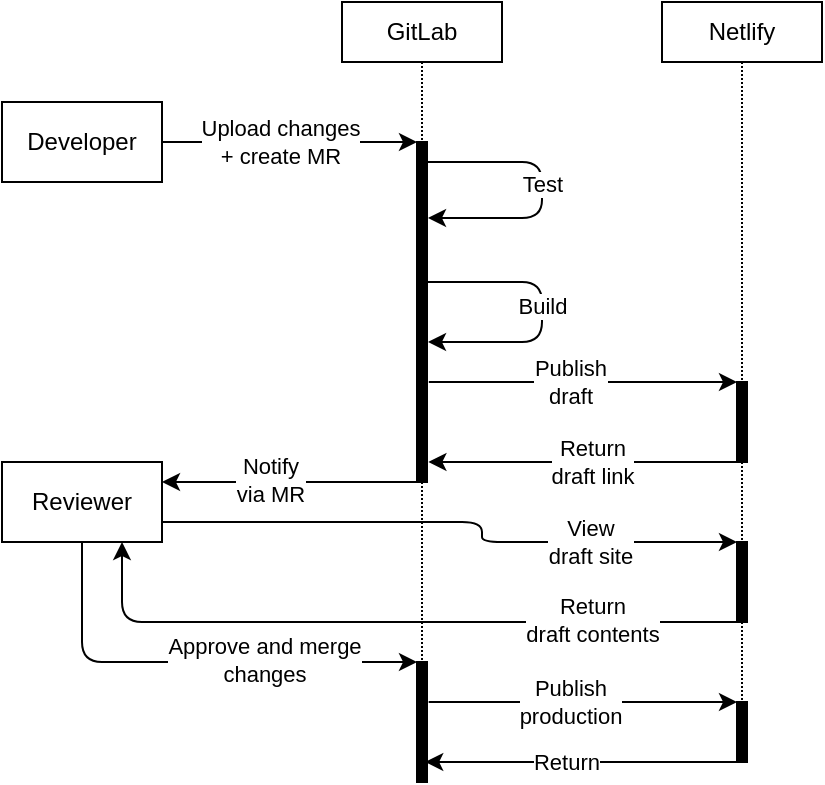 <mxfile scale="1.5" border="20">
    <diagram id="i0sKao4myUUgs_HyIBPg" name="Page-1">
        <mxGraphModel dx="793" dy="1174" grid="1" gridSize="10" guides="1" tooltips="1" connect="1" arrows="1" fold="1" page="1" pageScale="1" pageWidth="1200" pageHeight="1600" math="0" shadow="0">
            <root>
                <mxCell id="0"/>
                <mxCell id="1" parent="0"/>
                <mxCell id="3" value="Developer" style="rounded=0;whiteSpace=wrap;html=1;" parent="1" vertex="1">
                    <mxGeometry x="110" y="340" width="80" height="40" as="geometry"/>
                </mxCell>
                <mxCell id="56" style="edgeStyle=none;rounded=0;orthogonalLoop=1;jettySize=auto;html=1;exitX=0.5;exitY=1;exitDx=0;exitDy=0;entryX=0.5;entryY=0;entryDx=0;entryDy=0;endArrow=none;endFill=0;dashed=1;dashPattern=1 1;" parent="1" source="4" target="26" edge="1">
                    <mxGeometry relative="1" as="geometry"/>
                </mxCell>
                <mxCell id="4" value="GitLab" style="rounded=0;whiteSpace=wrap;html=1;" parent="1" vertex="1">
                    <mxGeometry x="280" y="290" width="80" height="30" as="geometry"/>
                </mxCell>
                <mxCell id="58" style="edgeStyle=none;rounded=0;orthogonalLoop=1;jettySize=auto;html=1;exitX=0.5;exitY=1;exitDx=0;exitDy=0;entryX=0.5;entryY=0;entryDx=0;entryDy=0;dashed=1;dashPattern=1 1;endArrow=none;endFill=0;" parent="1" source="5" target="23" edge="1">
                    <mxGeometry relative="1" as="geometry"/>
                </mxCell>
                <mxCell id="5" value="Netlify" style="rounded=0;whiteSpace=wrap;html=1;" parent="1" vertex="1">
                    <mxGeometry x="440" y="290" width="80" height="30" as="geometry"/>
                </mxCell>
                <mxCell id="40" style="edgeStyle=orthogonalEdgeStyle;rounded=1;orthogonalLoop=1;jettySize=auto;html=1;exitX=0.5;exitY=1;exitDx=0;exitDy=0;entryX=0;entryY=0;entryDx=0;entryDy=0;endArrow=classic;endFill=1;" parent="1" source="6" target="39" edge="1">
                    <mxGeometry relative="1" as="geometry">
                        <Array as="points">
                            <mxPoint x="150" y="620"/>
                        </Array>
                    </mxGeometry>
                </mxCell>
                <mxCell id="61" value="Approve and merge&lt;br&gt;changes" style="edgeLabel;html=1;align=center;verticalAlign=middle;resizable=0;points=[];" parent="40" vertex="1" connectable="0">
                    <mxGeometry x="0.324" y="1" relative="1" as="geometry">
                        <mxPoint as="offset"/>
                    </mxGeometry>
                </mxCell>
                <mxCell id="50" style="edgeStyle=orthogonalEdgeStyle;rounded=1;orthogonalLoop=1;jettySize=auto;html=1;exitX=1;exitY=0.75;exitDx=0;exitDy=0;entryX=0;entryY=0;entryDx=0;entryDy=0;endArrow=classic;endFill=1;" parent="1" source="6" target="49" edge="1">
                    <mxGeometry relative="1" as="geometry">
                        <Array as="points">
                            <mxPoint x="350" y="550"/>
                            <mxPoint x="350" y="560"/>
                        </Array>
                    </mxGeometry>
                </mxCell>
                <mxCell id="63" value="View&lt;br&gt;draft site" style="edgeLabel;html=1;align=center;verticalAlign=middle;resizable=0;points=[];" parent="50" vertex="1" connectable="0">
                    <mxGeometry x="0.507" relative="1" as="geometry">
                        <mxPoint as="offset"/>
                    </mxGeometry>
                </mxCell>
                <mxCell id="6" value="Reviewer" style="rounded=0;whiteSpace=wrap;html=1;" parent="1" vertex="1">
                    <mxGeometry x="110" y="520" width="80" height="40" as="geometry"/>
                </mxCell>
                <mxCell id="24" style="rounded=0;orthogonalLoop=1;jettySize=auto;html=1;exitX=1;exitY=0.5;exitDx=0;exitDy=0;endArrow=classic;endFill=1;entryX=0;entryY=0;entryDx=0;entryDy=0;" parent="1" source="3" target="26" edge="1">
                    <mxGeometry relative="1" as="geometry">
                        <mxPoint x="162.5" y="342.5" as="sourcePoint"/>
                        <mxPoint x="250" y="420" as="targetPoint"/>
                    </mxGeometry>
                </mxCell>
                <mxCell id="68" value="Upload changes&lt;br&gt;+ create MR" style="edgeLabel;html=1;align=center;verticalAlign=middle;resizable=0;points=[];" parent="24" vertex="1" connectable="0">
                    <mxGeometry x="-0.071" relative="1" as="geometry">
                        <mxPoint as="offset"/>
                    </mxGeometry>
                </mxCell>
                <mxCell id="35" style="rounded=0;orthogonalLoop=1;jettySize=auto;html=1;exitX=0;exitY=1;exitDx=0;exitDy=0;entryX=1.14;entryY=0.941;entryDx=0;entryDy=0;entryPerimeter=0;endArrow=classic;endFill=1;" parent="1" source="23" target="26" edge="1">
                    <mxGeometry relative="1" as="geometry"/>
                </mxCell>
                <mxCell id="36" value="Return&lt;br&gt;draft&amp;nbsp;link" style="edgeLabel;html=1;align=center;verticalAlign=middle;resizable=0;points=[];" parent="35" vertex="1" connectable="0">
                    <mxGeometry x="-0.061" relative="1" as="geometry">
                        <mxPoint as="offset"/>
                    </mxGeometry>
                </mxCell>
                <mxCell id="59" style="edgeStyle=none;rounded=0;orthogonalLoop=1;jettySize=auto;html=1;exitX=0.5;exitY=1;exitDx=0;exitDy=0;entryX=0.5;entryY=0;entryDx=0;entryDy=0;dashed=1;dashPattern=1 1;endArrow=none;endFill=0;" parent="1" source="23" target="49" edge="1">
                    <mxGeometry relative="1" as="geometry"/>
                </mxCell>
                <mxCell id="23" value="" style="rounded=0;whiteSpace=wrap;html=1;fillColor=#000000;" parent="1" vertex="1">
                    <mxGeometry x="477.5" y="480" width="5" height="40" as="geometry"/>
                </mxCell>
                <mxCell id="37" style="edgeStyle=none;rounded=0;orthogonalLoop=1;jettySize=auto;html=1;exitX=0;exitY=1;exitDx=0;exitDy=0;entryX=1;entryY=0.25;entryDx=0;entryDy=0;endArrow=classic;endFill=1;" parent="1" source="26" target="6" edge="1">
                    <mxGeometry relative="1" as="geometry"/>
                </mxCell>
                <mxCell id="38" value="Notify&lt;br&gt;via MR" style="edgeLabel;html=1;align=center;verticalAlign=middle;resizable=0;points=[];" parent="37" vertex="1" connectable="0">
                    <mxGeometry x="0.16" y="-1" relative="1" as="geometry">
                        <mxPoint as="offset"/>
                    </mxGeometry>
                </mxCell>
                <mxCell id="57" style="edgeStyle=none;rounded=0;orthogonalLoop=1;jettySize=auto;html=1;exitX=0.5;exitY=1;exitDx=0;exitDy=0;entryX=0.5;entryY=0;entryDx=0;entryDy=0;dashed=1;dashPattern=1 1;endArrow=none;endFill=0;" parent="1" source="26" target="39" edge="1">
                    <mxGeometry relative="1" as="geometry"/>
                </mxCell>
                <mxCell id="26" value="" style="rounded=0;whiteSpace=wrap;html=1;fillColor=#000000;" parent="1" vertex="1">
                    <mxGeometry x="317.5" y="360" width="5" height="170" as="geometry"/>
                </mxCell>
                <mxCell id="27" style="edgeStyle=orthogonalEdgeStyle;rounded=1;orthogonalLoop=1;jettySize=auto;html=1;endArrow=classic;endFill=1;" parent="1" edge="1">
                    <mxGeometry relative="1" as="geometry">
                        <mxPoint x="323" y="370" as="sourcePoint"/>
                        <mxPoint x="323" y="398" as="targetPoint"/>
                        <Array as="points">
                            <mxPoint x="380" y="370"/>
                            <mxPoint x="380" y="398"/>
                        </Array>
                    </mxGeometry>
                </mxCell>
                <mxCell id="64" value="Test" style="edgeLabel;html=1;align=center;verticalAlign=middle;resizable=0;points=[];" parent="27" vertex="1" connectable="0">
                    <mxGeometry x="-0.041" relative="1" as="geometry">
                        <mxPoint as="offset"/>
                    </mxGeometry>
                </mxCell>
                <mxCell id="29" style="edgeStyle=orthogonalEdgeStyle;rounded=1;orthogonalLoop=1;jettySize=auto;html=1;exitX=1.1;exitY=0.412;exitDx=0;exitDy=0;endArrow=classic;endFill=1;exitPerimeter=0;" parent="1" source="26" edge="1">
                    <mxGeometry relative="1" as="geometry">
                        <mxPoint x="332.5" y="430.0" as="sourcePoint"/>
                        <mxPoint x="323" y="460" as="targetPoint"/>
                        <Array as="points">
                            <mxPoint x="380" y="430"/>
                            <mxPoint x="380" y="460"/>
                        </Array>
                    </mxGeometry>
                </mxCell>
                <mxCell id="69" value="Build" style="edgeLabel;html=1;align=center;verticalAlign=middle;resizable=0;points=[];" parent="29" vertex="1" connectable="0">
                    <mxGeometry x="-0.051" relative="1" as="geometry">
                        <mxPoint as="offset"/>
                    </mxGeometry>
                </mxCell>
                <mxCell id="31" style="rounded=0;orthogonalLoop=1;jettySize=auto;html=1;endArrow=classic;endFill=1;entryX=0;entryY=0;entryDx=0;entryDy=0;exitX=1.182;exitY=0.706;exitDx=0;exitDy=0;exitPerimeter=0;" parent="1" source="26" target="23" edge="1">
                    <mxGeometry relative="1" as="geometry">
                        <mxPoint x="324" y="500" as="sourcePoint"/>
                        <mxPoint x="450" y="499" as="targetPoint"/>
                    </mxGeometry>
                </mxCell>
                <mxCell id="32" value="Publish&lt;br&gt;draft" style="edgeLabel;html=1;align=center;verticalAlign=middle;resizable=0;points=[];" parent="31" vertex="1" connectable="0">
                    <mxGeometry x="-0.084" relative="1" as="geometry">
                        <mxPoint as="offset"/>
                    </mxGeometry>
                </mxCell>
                <mxCell id="39" value="" style="rounded=0;whiteSpace=wrap;html=1;fillColor=#000000;" parent="1" vertex="1">
                    <mxGeometry x="317.5" y="620" width="5" height="60" as="geometry"/>
                </mxCell>
                <mxCell id="47" style="rounded=0;orthogonalLoop=1;jettySize=auto;html=1;exitX=0;exitY=1;exitDx=0;exitDy=0;endArrow=classic;endFill=1;entryX=0.82;entryY=0.833;entryDx=0;entryDy=0;entryPerimeter=0;" parent="1" source="44" target="39" edge="1">
                    <mxGeometry relative="1" as="geometry">
                        <mxPoint x="324" y="758" as="targetPoint"/>
                    </mxGeometry>
                </mxCell>
                <mxCell id="48" value="Return" style="edgeLabel;html=1;align=center;verticalAlign=middle;resizable=0;points=[];" parent="47" vertex="1" connectable="0">
                    <mxGeometry x="0.098" relative="1" as="geometry">
                        <mxPoint as="offset"/>
                    </mxGeometry>
                </mxCell>
                <mxCell id="44" value="" style="rounded=0;whiteSpace=wrap;html=1;fillColor=#000000;" parent="1" vertex="1">
                    <mxGeometry x="477.5" y="640" width="5" height="30" as="geometry"/>
                </mxCell>
                <mxCell id="45" style="rounded=0;orthogonalLoop=1;jettySize=auto;html=1;endArrow=classic;endFill=1;entryX=0;entryY=0;entryDx=0;entryDy=0;exitX=1.167;exitY=0.334;exitDx=0;exitDy=0;exitPerimeter=0;" parent="1" source="39" target="44" edge="1">
                    <mxGeometry relative="1" as="geometry">
                        <mxPoint x="323" y="730" as="sourcePoint"/>
                        <mxPoint x="487.5" y="710.74" as="targetPoint"/>
                    </mxGeometry>
                </mxCell>
                <mxCell id="46" value="Publish&lt;br&gt;production" style="edgeLabel;html=1;align=center;verticalAlign=middle;resizable=0;points=[];" parent="45" vertex="1" connectable="0">
                    <mxGeometry x="-0.084" relative="1" as="geometry">
                        <mxPoint as="offset"/>
                    </mxGeometry>
                </mxCell>
                <mxCell id="54" style="edgeStyle=orthogonalEdgeStyle;rounded=1;orthogonalLoop=1;jettySize=auto;html=1;exitX=0;exitY=1;exitDx=0;exitDy=0;entryX=0.75;entryY=1;entryDx=0;entryDy=0;endArrow=classic;endFill=1;" parent="1" source="49" target="6" edge="1">
                    <mxGeometry relative="1" as="geometry">
                        <Array as="points">
                            <mxPoint x="170" y="600"/>
                        </Array>
                    </mxGeometry>
                </mxCell>
                <mxCell id="62" value="Return&lt;br&gt;draft contents" style="edgeLabel;html=1;align=center;verticalAlign=middle;resizable=0;points=[];" parent="54" vertex="1" connectable="0">
                    <mxGeometry x="-0.58" y="-1" relative="1" as="geometry">
                        <mxPoint as="offset"/>
                    </mxGeometry>
                </mxCell>
                <mxCell id="60" style="edgeStyle=none;rounded=0;orthogonalLoop=1;jettySize=auto;html=1;exitX=0.5;exitY=1;exitDx=0;exitDy=0;entryX=0.5;entryY=0;entryDx=0;entryDy=0;dashed=1;dashPattern=1 1;endArrow=none;endFill=0;" parent="1" source="49" target="44" edge="1">
                    <mxGeometry relative="1" as="geometry"/>
                </mxCell>
                <mxCell id="49" value="" style="rounded=0;whiteSpace=wrap;html=1;fillColor=#000000;" parent="1" vertex="1">
                    <mxGeometry x="477.5" y="560" width="5" height="40" as="geometry"/>
                </mxCell>
            </root>
        </mxGraphModel>
    </diagram>
</mxfile>